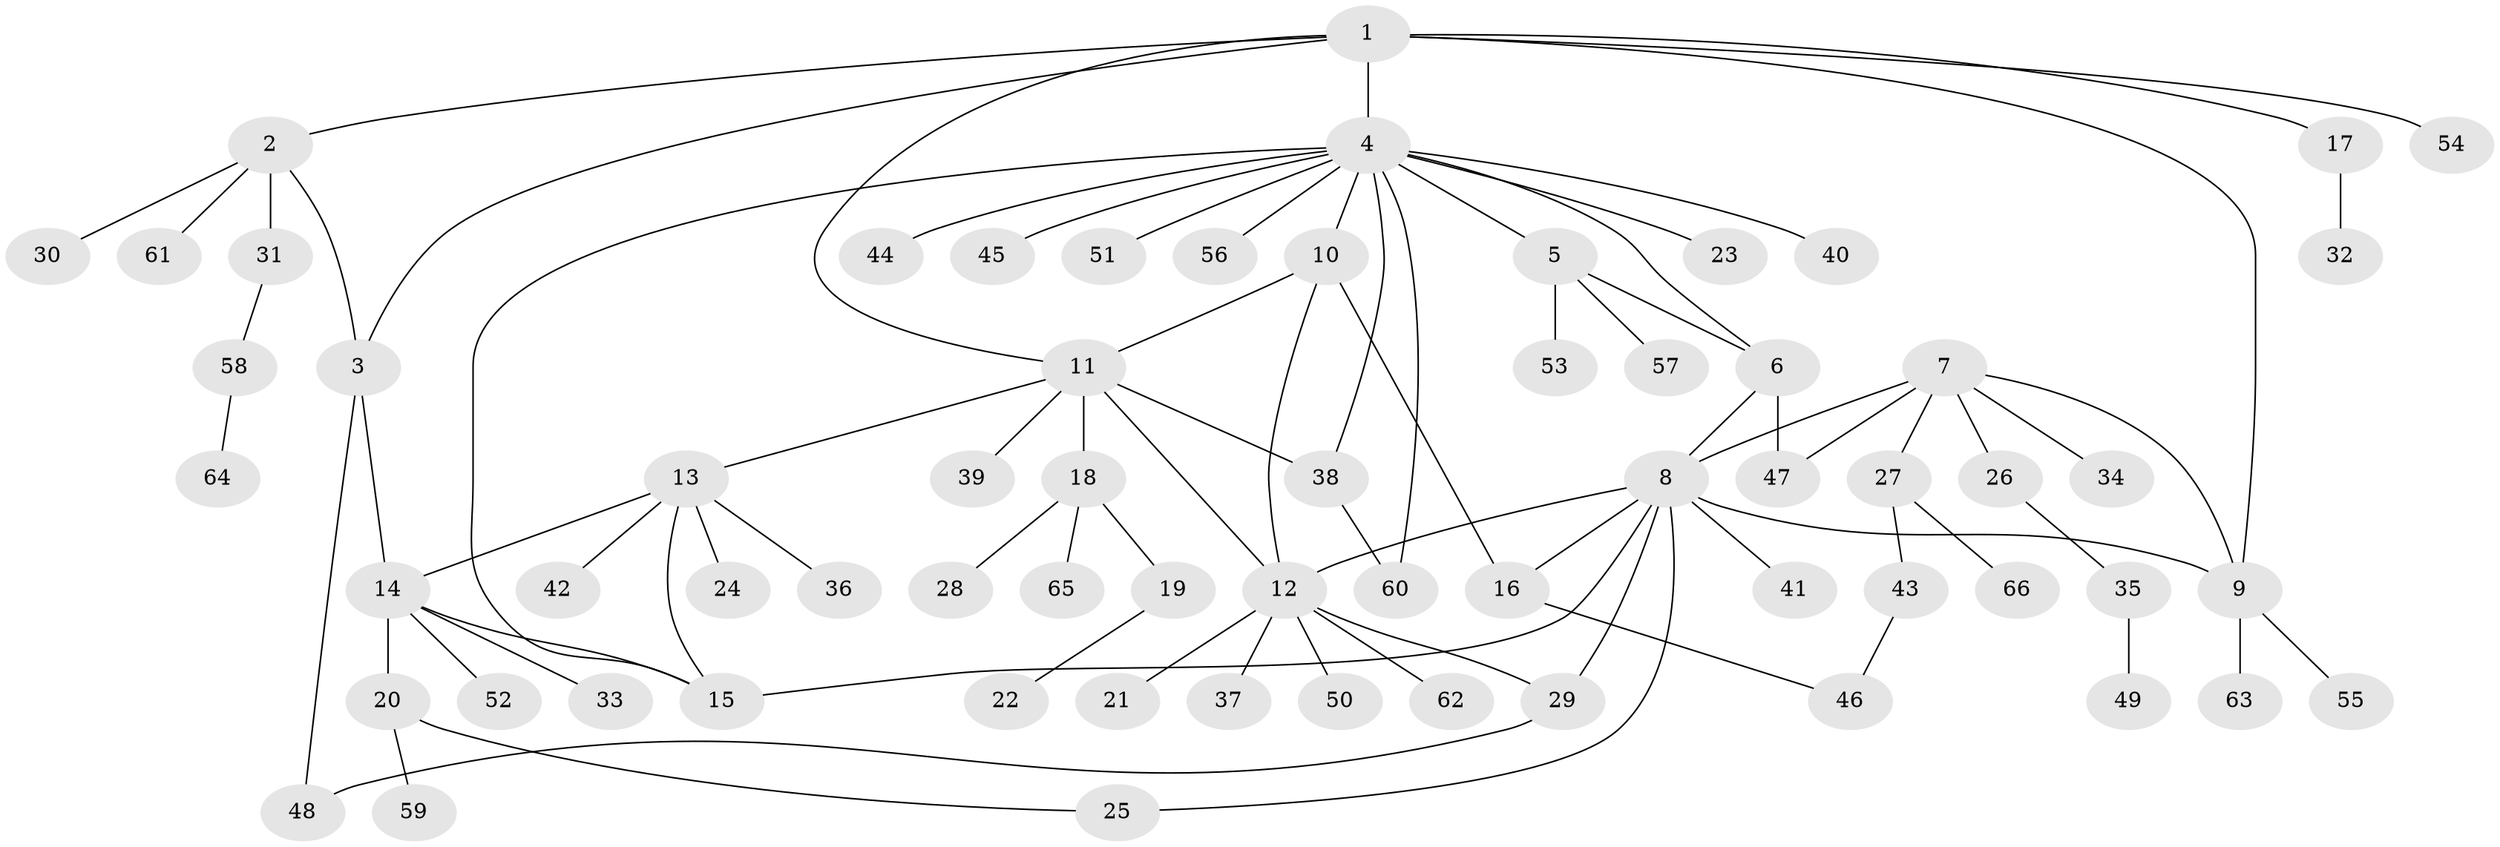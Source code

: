 // coarse degree distribution, {17: 0.05263157894736842, 1: 0.6842105263157895, 5: 0.10526315789473684, 3: 0.10526315789473684, 2: 0.05263157894736842}
// Generated by graph-tools (version 1.1) at 2025/19/03/04/25 18:19:29]
// undirected, 66 vertices, 84 edges
graph export_dot {
graph [start="1"]
  node [color=gray90,style=filled];
  1;
  2;
  3;
  4;
  5;
  6;
  7;
  8;
  9;
  10;
  11;
  12;
  13;
  14;
  15;
  16;
  17;
  18;
  19;
  20;
  21;
  22;
  23;
  24;
  25;
  26;
  27;
  28;
  29;
  30;
  31;
  32;
  33;
  34;
  35;
  36;
  37;
  38;
  39;
  40;
  41;
  42;
  43;
  44;
  45;
  46;
  47;
  48;
  49;
  50;
  51;
  52;
  53;
  54;
  55;
  56;
  57;
  58;
  59;
  60;
  61;
  62;
  63;
  64;
  65;
  66;
  1 -- 2;
  1 -- 3;
  1 -- 4;
  1 -- 9;
  1 -- 11;
  1 -- 17;
  1 -- 54;
  2 -- 3;
  2 -- 30;
  2 -- 31;
  2 -- 61;
  3 -- 14;
  3 -- 48;
  4 -- 5;
  4 -- 6;
  4 -- 10;
  4 -- 15;
  4 -- 23;
  4 -- 38;
  4 -- 40;
  4 -- 44;
  4 -- 45;
  4 -- 51;
  4 -- 56;
  4 -- 60;
  5 -- 6;
  5 -- 53;
  5 -- 57;
  6 -- 8;
  6 -- 47;
  7 -- 8;
  7 -- 9;
  7 -- 26;
  7 -- 27;
  7 -- 34;
  7 -- 47;
  8 -- 9;
  8 -- 12;
  8 -- 15;
  8 -- 16;
  8 -- 25;
  8 -- 29;
  8 -- 41;
  9 -- 55;
  9 -- 63;
  10 -- 11;
  10 -- 12;
  10 -- 16;
  11 -- 12;
  11 -- 13;
  11 -- 18;
  11 -- 38;
  11 -- 39;
  12 -- 21;
  12 -- 29;
  12 -- 37;
  12 -- 50;
  12 -- 62;
  13 -- 14;
  13 -- 15;
  13 -- 24;
  13 -- 36;
  13 -- 42;
  14 -- 15;
  14 -- 20;
  14 -- 33;
  14 -- 52;
  16 -- 46;
  17 -- 32;
  18 -- 19;
  18 -- 28;
  18 -- 65;
  19 -- 22;
  20 -- 25;
  20 -- 59;
  26 -- 35;
  27 -- 43;
  27 -- 66;
  29 -- 48;
  31 -- 58;
  35 -- 49;
  38 -- 60;
  43 -- 46;
  58 -- 64;
}
